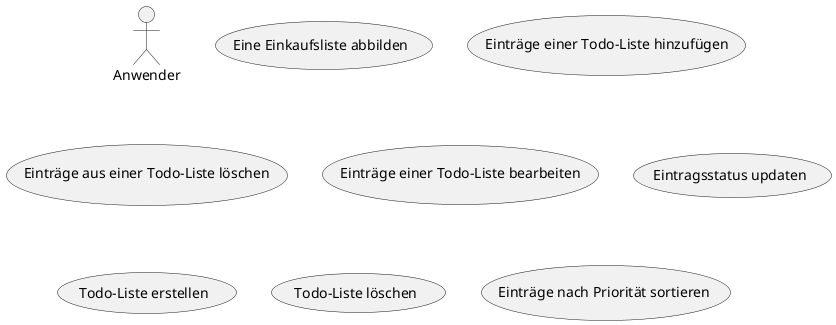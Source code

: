 @startuml
actor "Anwender"
(Eine Einkaufsliste abbilden)
(Einträge einer Todo-Liste hinzufügen)
(Einträge aus einer Todo-Liste löschen)
(Einträge einer Todo-Liste bearbeiten)
(Eintragsstatus updaten)
(Todo-Liste erstellen)
(Todo-Liste löschen)
(Einträge nach Priorität sortieren)
@enduml
